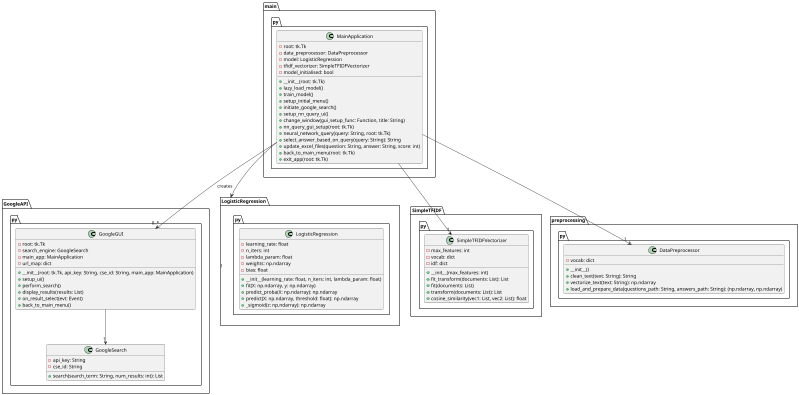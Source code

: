 @startuml

scale 800 width

package "main.py" {
    class MainApplication {
        -root: tk.Tk
        -data_preprocessor: DataPreprocessor
        -model: LogisticRegression
        -tfidf_vectorizer: SimpleTFIDFVectorizer
        -model_initialised: bool
        +__init__(root: tk.Tk)
        +lazy_load_model()
        +train_model()
        +setup_initial_menu()
        +initiate_google_search()
        +setup_nn_query_ui()
        +change_window(gui_setup_func: Function, title: String)
        +nn_query_gui_setup(root: tk.Tk)
        +neural_network_query(query: String, root: tk.Tk)
        +select_answer_based_on_query(query: String): String
        +update_excel_files(question: String, answer: String, score: int)
        +back_to_main_menu(root: tk.Tk)
        +exit_app(root: tk.Tk)
    }
}

package "GoogleAPI.py" {
    class GoogleSearch {
        -api_key: String
        -cse_id: String
        +search(search_term: String, num_results: int): List
    }

    class GoogleGUI {
        -root: tk.Tk
        -search_engine: GoogleSearch
        -main_app: MainApplication
        -url_map: dict
        +__init__(root: tk.Tk, api_key: String, cse_id: String, main_app: MainApplication)
        +setup_ui()
        +perform_search()
        +display_results(results: List)
        +on_result_select(evt: Event)
        +back_to_main_menu()
    }
}

package "LogisticRegression.py" {
    class LogisticRegression {
        -learning_rate: float
        -n_iters: int
        -lambda_param: float
        -weights: np.ndarray
        -bias: float
        +__init__(learning_rate: float, n_iters: int, lambda_param: float)
        +fit(X: np.ndarray, y: np.ndarray)
        +predict_proba(X: np.ndarray): np.ndarray
        +predict(X: np.ndarray, threshold: float): np.ndarray
        +_sigmoid(z: np.ndarray): np.ndarray
    }
}

package "SimpleTFIDF.py" {
    class SimpleTFIDFVectorizer {
        -max_features: int
        -vocab: dict
        -idf: dict
        +__init__(max_features: int)
        +fit_transform(documents: List): List
        +fit(documents: List)
        +transform(documents: List): List
        +cosine_similarity(vec1: List, vec2: List): float
    }
}

package "preprocessing.py" {
    class DataPreprocessor {
        -vocab: dict
        +__init__()
        +clean_text(text: String): String
        +vectorize_text(text: String): np.ndarray
        +load_and_prepare_data(questions_path: String, answers_path: String): (np.ndarray, np.ndarray)
    }
}

MainApplication --> "1" DataPreprocessor
MainApplication --> "1" LogisticRegression
MainApplication --> "1" SimpleTFIDFVectorizer
MainApplication --> "0..*" GoogleGUI : creates
GoogleGUI --> "1" GoogleSearch

@enduml


